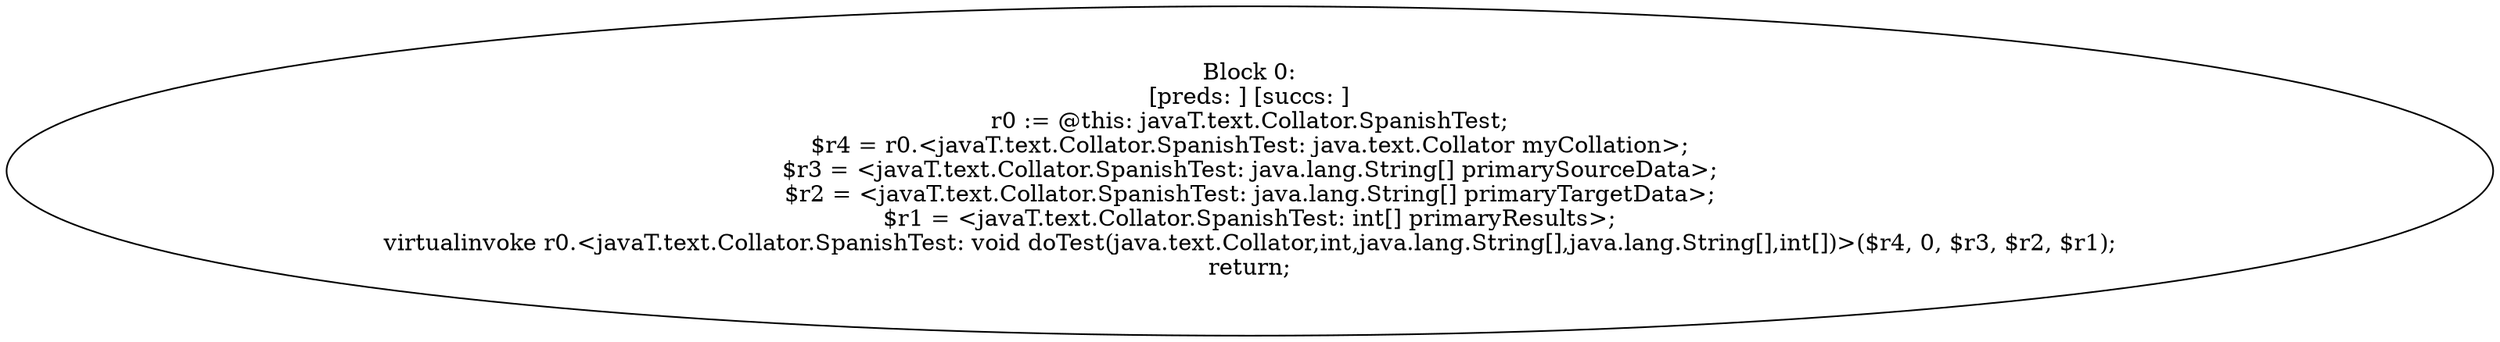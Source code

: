 digraph "unitGraph" {
    "Block 0:
[preds: ] [succs: ]
r0 := @this: javaT.text.Collator.SpanishTest;
$r4 = r0.<javaT.text.Collator.SpanishTest: java.text.Collator myCollation>;
$r3 = <javaT.text.Collator.SpanishTest: java.lang.String[] primarySourceData>;
$r2 = <javaT.text.Collator.SpanishTest: java.lang.String[] primaryTargetData>;
$r1 = <javaT.text.Collator.SpanishTest: int[] primaryResults>;
virtualinvoke r0.<javaT.text.Collator.SpanishTest: void doTest(java.text.Collator,int,java.lang.String[],java.lang.String[],int[])>($r4, 0, $r3, $r2, $r1);
return;
"
}
